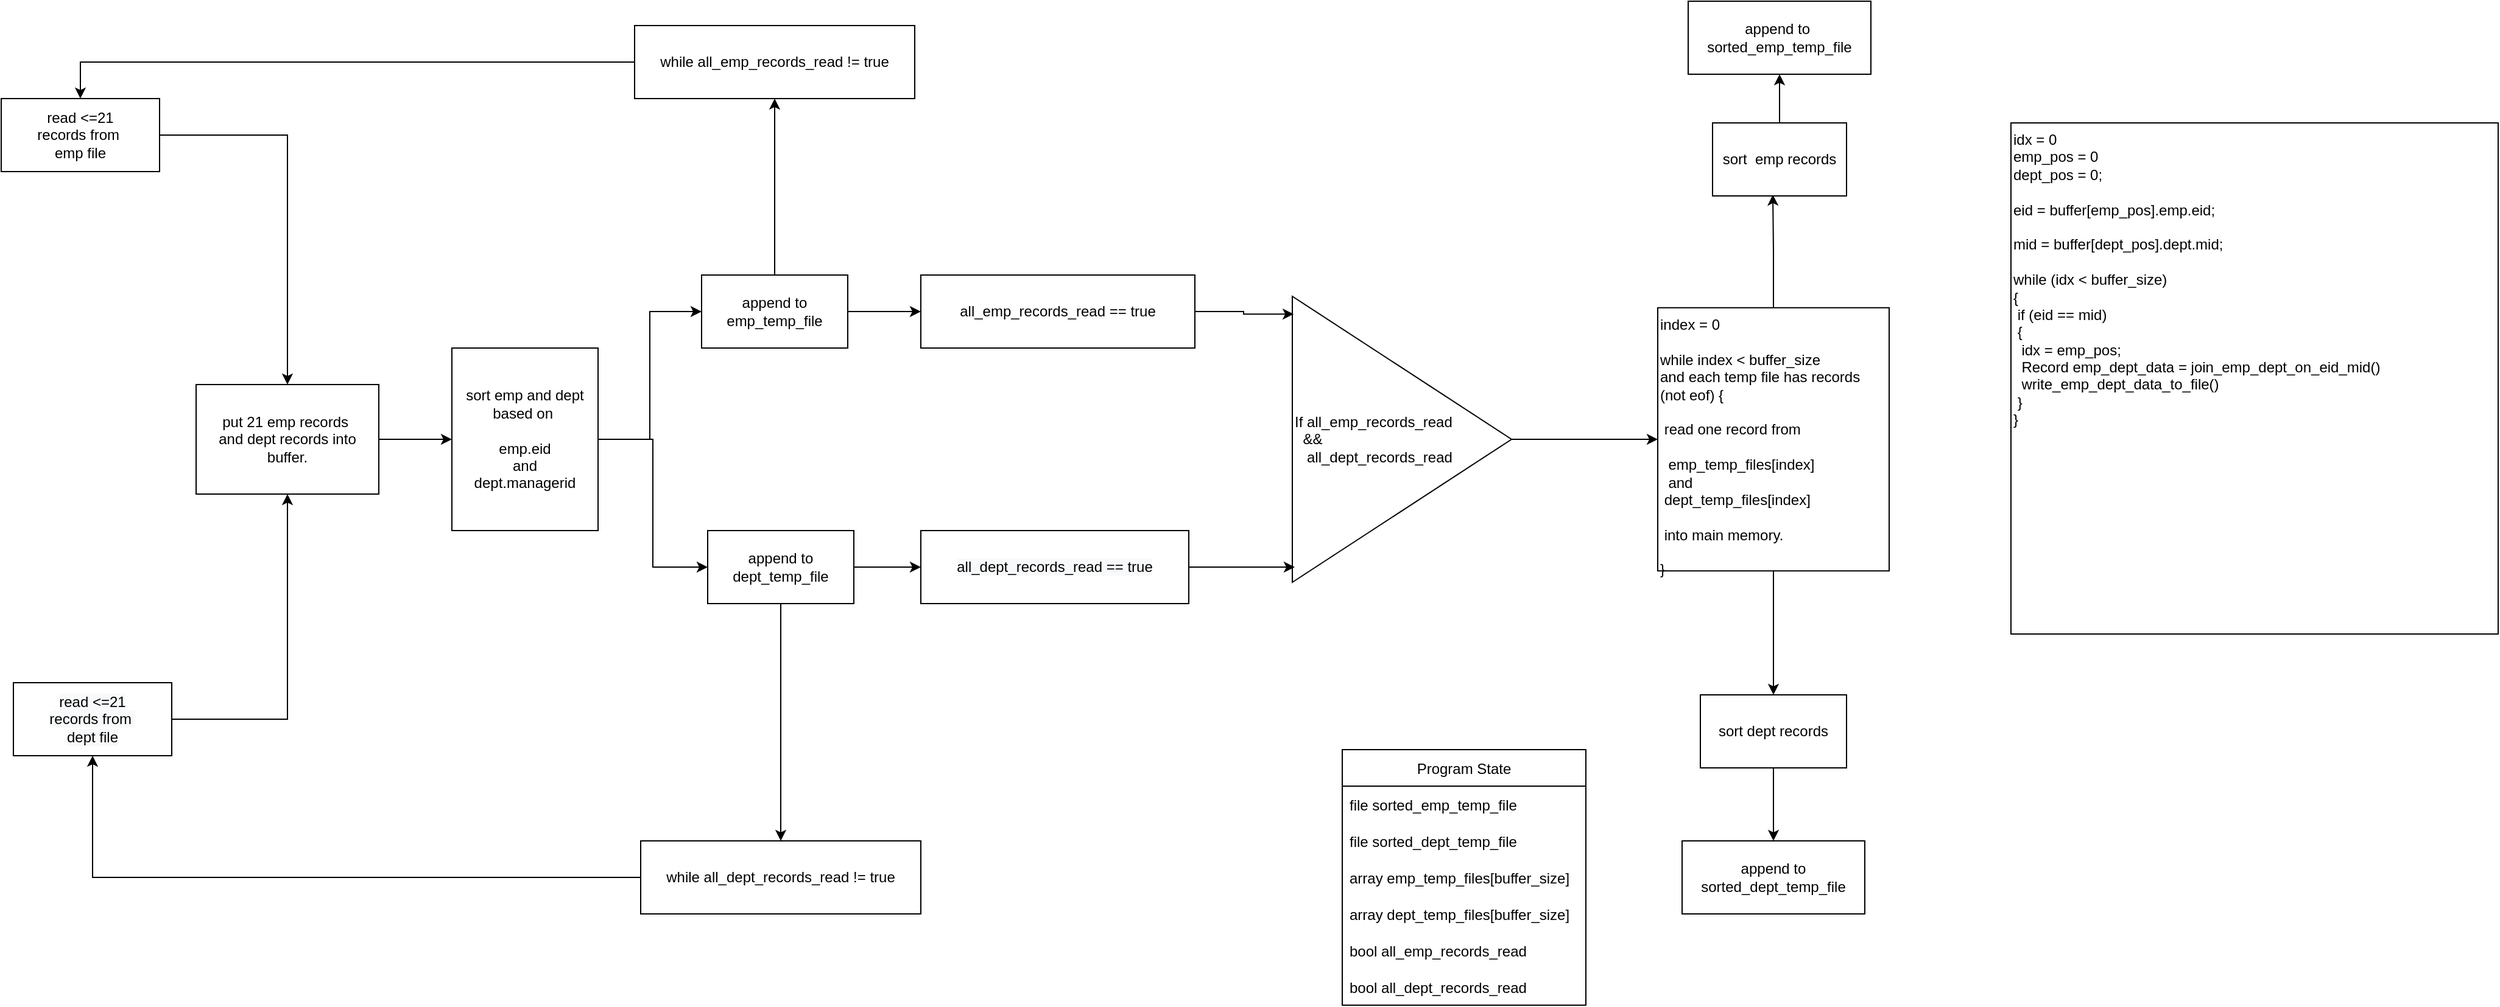 <mxfile version="16.6.4" type="github">
  <diagram id="C5RBs43oDa-KdzZeNtuy" name="Page-1">
    <mxGraphModel dx="1287" dy="1973" grid="1" gridSize="10" guides="1" tooltips="1" connect="1" arrows="1" fold="1" page="1" pageScale="1" pageWidth="827" pageHeight="1169" math="0" shadow="0">
      <root>
        <mxCell id="WIyWlLk6GJQsqaUBKTNV-0" />
        <mxCell id="WIyWlLk6GJQsqaUBKTNV-1" parent="WIyWlLk6GJQsqaUBKTNV-0" />
        <mxCell id="DkNcFXFSTLgSqyQv_ma4-6" style="edgeStyle=orthogonalEdgeStyle;rounded=0;orthogonalLoop=1;jettySize=auto;html=1;" edge="1" parent="WIyWlLk6GJQsqaUBKTNV-1" source="DkNcFXFSTLgSqyQv_ma4-2" target="DkNcFXFSTLgSqyQv_ma4-4">
          <mxGeometry relative="1" as="geometry">
            <mxPoint x="410" y="240" as="targetPoint" />
          </mxGeometry>
        </mxCell>
        <mxCell id="DkNcFXFSTLgSqyQv_ma4-2" value="read &amp;lt;=21&lt;br&gt;records from&amp;nbsp;&lt;br&gt;emp file" style="rounded=0;whiteSpace=wrap;html=1;" vertex="1" parent="WIyWlLk6GJQsqaUBKTNV-1">
          <mxGeometry x="140" y="30" width="130" height="60" as="geometry" />
        </mxCell>
        <mxCell id="DkNcFXFSTLgSqyQv_ma4-5" style="edgeStyle=orthogonalEdgeStyle;rounded=0;orthogonalLoop=1;jettySize=auto;html=1;entryX=0.5;entryY=1;entryDx=0;entryDy=0;" edge="1" parent="WIyWlLk6GJQsqaUBKTNV-1" source="DkNcFXFSTLgSqyQv_ma4-3" target="DkNcFXFSTLgSqyQv_ma4-4">
          <mxGeometry relative="1" as="geometry" />
        </mxCell>
        <mxCell id="DkNcFXFSTLgSqyQv_ma4-3" value="&lt;span style=&quot;color: rgb(0 , 0 , 0) ; font-family: &amp;#34;helvetica&amp;#34; ; font-size: 12px ; font-style: normal ; font-weight: 400 ; letter-spacing: normal ; text-align: center ; text-indent: 0px ; text-transform: none ; word-spacing: 0px ; background-color: rgb(248 , 249 , 250) ; display: inline ; float: none&quot;&gt;read &amp;lt;=21&lt;/span&gt;&lt;br style=&quot;color: rgb(0 , 0 , 0) ; font-family: &amp;#34;helvetica&amp;#34; ; font-size: 12px ; font-style: normal ; font-weight: 400 ; letter-spacing: normal ; text-align: center ; text-indent: 0px ; text-transform: none ; word-spacing: 0px ; background-color: rgb(248 , 249 , 250)&quot;&gt;&lt;span style=&quot;color: rgb(0 , 0 , 0) ; font-family: &amp;#34;helvetica&amp;#34; ; font-size: 12px ; font-style: normal ; font-weight: 400 ; letter-spacing: normal ; text-align: center ; text-indent: 0px ; text-transform: none ; word-spacing: 0px ; background-color: rgb(248 , 249 , 250) ; display: inline ; float: none&quot;&gt;records from&amp;nbsp;&lt;/span&gt;&lt;br style=&quot;color: rgb(0 , 0 , 0) ; font-family: &amp;#34;helvetica&amp;#34; ; font-size: 12px ; font-style: normal ; font-weight: 400 ; letter-spacing: normal ; text-align: center ; text-indent: 0px ; text-transform: none ; word-spacing: 0px ; background-color: rgb(248 , 249 , 250)&quot;&gt;&lt;span style=&quot;color: rgb(0 , 0 , 0) ; font-family: &amp;#34;helvetica&amp;#34; ; font-size: 12px ; font-style: normal ; font-weight: 400 ; letter-spacing: normal ; text-align: center ; text-indent: 0px ; text-transform: none ; word-spacing: 0px ; background-color: rgb(248 , 249 , 250) ; display: inline ; float: none&quot;&gt;dept file&lt;/span&gt;" style="rounded=0;whiteSpace=wrap;html=1;" vertex="1" parent="WIyWlLk6GJQsqaUBKTNV-1">
          <mxGeometry x="150" y="510" width="130" height="60" as="geometry" />
        </mxCell>
        <mxCell id="DkNcFXFSTLgSqyQv_ma4-10" value="" style="edgeStyle=orthogonalEdgeStyle;rounded=0;orthogonalLoop=1;jettySize=auto;html=1;" edge="1" parent="WIyWlLk6GJQsqaUBKTNV-1" source="DkNcFXFSTLgSqyQv_ma4-4" target="DkNcFXFSTLgSqyQv_ma4-9">
          <mxGeometry relative="1" as="geometry" />
        </mxCell>
        <mxCell id="DkNcFXFSTLgSqyQv_ma4-4" value="put 21 emp records&amp;nbsp;&lt;br&gt;and dept records into&lt;br&gt;buffer." style="rounded=0;whiteSpace=wrap;html=1;" vertex="1" parent="WIyWlLk6GJQsqaUBKTNV-1">
          <mxGeometry x="300" y="265" width="150" height="90" as="geometry" />
        </mxCell>
        <mxCell id="DkNcFXFSTLgSqyQv_ma4-15" style="edgeStyle=orthogonalEdgeStyle;rounded=0;orthogonalLoop=1;jettySize=auto;html=1;entryX=0.5;entryY=0;entryDx=0;entryDy=0;" edge="1" parent="WIyWlLk6GJQsqaUBKTNV-1" source="DkNcFXFSTLgSqyQv_ma4-7" target="DkNcFXFSTLgSqyQv_ma4-2">
          <mxGeometry relative="1" as="geometry" />
        </mxCell>
        <mxCell id="DkNcFXFSTLgSqyQv_ma4-7" value="while all_emp_records_read != true" style="rounded=0;whiteSpace=wrap;html=1;" vertex="1" parent="WIyWlLk6GJQsqaUBKTNV-1">
          <mxGeometry x="660" y="-30" width="230" height="60" as="geometry" />
        </mxCell>
        <mxCell id="DkNcFXFSTLgSqyQv_ma4-17" style="edgeStyle=orthogonalEdgeStyle;rounded=0;orthogonalLoop=1;jettySize=auto;html=1;entryX=0.5;entryY=1;entryDx=0;entryDy=0;" edge="1" parent="WIyWlLk6GJQsqaUBKTNV-1" source="DkNcFXFSTLgSqyQv_ma4-8" target="DkNcFXFSTLgSqyQv_ma4-3">
          <mxGeometry relative="1" as="geometry" />
        </mxCell>
        <mxCell id="DkNcFXFSTLgSqyQv_ma4-8" value="while all_dept_records_read != true" style="rounded=0;whiteSpace=wrap;html=1;" vertex="1" parent="WIyWlLk6GJQsqaUBKTNV-1">
          <mxGeometry x="665" y="640" width="230" height="60" as="geometry" />
        </mxCell>
        <mxCell id="DkNcFXFSTLgSqyQv_ma4-40" value="" style="edgeStyle=orthogonalEdgeStyle;rounded=0;orthogonalLoop=1;jettySize=auto;html=1;" edge="1" parent="WIyWlLk6GJQsqaUBKTNV-1" source="DkNcFXFSTLgSqyQv_ma4-9" target="DkNcFXFSTLgSqyQv_ma4-39">
          <mxGeometry relative="1" as="geometry" />
        </mxCell>
        <mxCell id="DkNcFXFSTLgSqyQv_ma4-43" value="" style="edgeStyle=orthogonalEdgeStyle;rounded=0;orthogonalLoop=1;jettySize=auto;html=1;" edge="1" parent="WIyWlLk6GJQsqaUBKTNV-1" source="DkNcFXFSTLgSqyQv_ma4-9" target="DkNcFXFSTLgSqyQv_ma4-42">
          <mxGeometry relative="1" as="geometry" />
        </mxCell>
        <mxCell id="DkNcFXFSTLgSqyQv_ma4-9" value="sort emp and dept&lt;br&gt;based on&amp;nbsp;&lt;br&gt;&lt;br&gt;emp.eid&lt;br&gt;and&lt;br&gt;dept.managerid" style="whiteSpace=wrap;html=1;rounded=0;" vertex="1" parent="WIyWlLk6GJQsqaUBKTNV-1">
          <mxGeometry x="510" y="235" width="120" height="150" as="geometry" />
        </mxCell>
        <mxCell id="DkNcFXFSTLgSqyQv_ma4-22" value="Program State" style="swimlane;fontStyle=0;childLayout=stackLayout;horizontal=1;startSize=30;horizontalStack=0;resizeParent=1;resizeParentMax=0;resizeLast=0;collapsible=1;marginBottom=0;" vertex="1" parent="WIyWlLk6GJQsqaUBKTNV-1">
          <mxGeometry x="1241" y="565" width="200" height="210" as="geometry" />
        </mxCell>
        <mxCell id="DkNcFXFSTLgSqyQv_ma4-23" value="file sorted_emp_temp_file" style="text;strokeColor=none;fillColor=none;align=left;verticalAlign=middle;spacingLeft=4;spacingRight=4;overflow=hidden;points=[[0,0.5],[1,0.5]];portConstraint=eastwest;rotatable=0;" vertex="1" parent="DkNcFXFSTLgSqyQv_ma4-22">
          <mxGeometry y="30" width="200" height="30" as="geometry" />
        </mxCell>
        <mxCell id="DkNcFXFSTLgSqyQv_ma4-45" value="file sorted_dept_temp_file" style="text;strokeColor=none;fillColor=none;align=left;verticalAlign=middle;spacingLeft=4;spacingRight=4;overflow=hidden;points=[[0,0.5],[1,0.5]];portConstraint=eastwest;rotatable=0;" vertex="1" parent="DkNcFXFSTLgSqyQv_ma4-22">
          <mxGeometry y="60" width="200" height="30" as="geometry" />
        </mxCell>
        <mxCell id="DkNcFXFSTLgSqyQv_ma4-46" value="array emp_temp_files[buffer_size]" style="text;strokeColor=none;fillColor=none;align=left;verticalAlign=middle;spacingLeft=4;spacingRight=4;overflow=hidden;points=[[0,0.5],[1,0.5]];portConstraint=eastwest;rotatable=0;" vertex="1" parent="DkNcFXFSTLgSqyQv_ma4-22">
          <mxGeometry y="90" width="200" height="30" as="geometry" />
        </mxCell>
        <mxCell id="DkNcFXFSTLgSqyQv_ma4-47" value="array dept_temp_files[buffer_size]" style="text;strokeColor=none;fillColor=none;align=left;verticalAlign=middle;spacingLeft=4;spacingRight=4;overflow=hidden;points=[[0,0.5],[1,0.5]];portConstraint=eastwest;rotatable=0;" vertex="1" parent="DkNcFXFSTLgSqyQv_ma4-22">
          <mxGeometry y="120" width="200" height="30" as="geometry" />
        </mxCell>
        <mxCell id="DkNcFXFSTLgSqyQv_ma4-24" value="bool all_emp_records_read" style="text;strokeColor=none;fillColor=none;align=left;verticalAlign=middle;spacingLeft=4;spacingRight=4;overflow=hidden;points=[[0,0.5],[1,0.5]];portConstraint=eastwest;rotatable=0;" vertex="1" parent="DkNcFXFSTLgSqyQv_ma4-22">
          <mxGeometry y="150" width="200" height="30" as="geometry" />
        </mxCell>
        <mxCell id="DkNcFXFSTLgSqyQv_ma4-27" value="bool all_dept_records_read" style="text;strokeColor=none;fillColor=none;align=left;verticalAlign=middle;spacingLeft=4;spacingRight=4;overflow=hidden;points=[[0,0.5],[1,0.5]];portConstraint=eastwest;rotatable=0;" vertex="1" parent="DkNcFXFSTLgSqyQv_ma4-22">
          <mxGeometry y="180" width="200" height="30" as="geometry" />
        </mxCell>
        <mxCell id="DkNcFXFSTLgSqyQv_ma4-56" value="" style="edgeStyle=orthogonalEdgeStyle;rounded=0;orthogonalLoop=1;jettySize=auto;html=1;" edge="1" parent="WIyWlLk6GJQsqaUBKTNV-1" source="DkNcFXFSTLgSqyQv_ma4-33" target="DkNcFXFSTLgSqyQv_ma4-55">
          <mxGeometry relative="1" as="geometry" />
        </mxCell>
        <mxCell id="DkNcFXFSTLgSqyQv_ma4-33" value="If all_emp_records_read &lt;br&gt;&lt;span style=&quot;white-space: pre&quot;&gt;	&lt;/span&gt;&lt;span style=&quot;white-space: pre&quot;&gt;	&lt;/span&gt;&amp;amp;&amp;amp;&amp;nbsp;&lt;br&gt;&amp;nbsp; &amp;nbsp;all_dept_records_read" style="triangle;whiteSpace=wrap;html=1;align=left;" vertex="1" parent="WIyWlLk6GJQsqaUBKTNV-1">
          <mxGeometry x="1200" y="192.5" width="180" height="235" as="geometry" />
        </mxCell>
        <mxCell id="DkNcFXFSTLgSqyQv_ma4-41" style="edgeStyle=orthogonalEdgeStyle;rounded=0;orthogonalLoop=1;jettySize=auto;html=1;" edge="1" parent="WIyWlLk6GJQsqaUBKTNV-1" source="DkNcFXFSTLgSqyQv_ma4-39" target="DkNcFXFSTLgSqyQv_ma4-7">
          <mxGeometry relative="1" as="geometry" />
        </mxCell>
        <mxCell id="DkNcFXFSTLgSqyQv_ma4-49" value="" style="edgeStyle=orthogonalEdgeStyle;rounded=0;orthogonalLoop=1;jettySize=auto;html=1;" edge="1" parent="WIyWlLk6GJQsqaUBKTNV-1" source="DkNcFXFSTLgSqyQv_ma4-39" target="DkNcFXFSTLgSqyQv_ma4-48">
          <mxGeometry relative="1" as="geometry" />
        </mxCell>
        <mxCell id="DkNcFXFSTLgSqyQv_ma4-39" value="append to emp_temp_file" style="whiteSpace=wrap;html=1;rounded=0;" vertex="1" parent="WIyWlLk6GJQsqaUBKTNV-1">
          <mxGeometry x="715" y="175" width="120" height="60" as="geometry" />
        </mxCell>
        <mxCell id="DkNcFXFSTLgSqyQv_ma4-44" style="edgeStyle=orthogonalEdgeStyle;rounded=0;orthogonalLoop=1;jettySize=auto;html=1;entryX=0.5;entryY=0;entryDx=0;entryDy=0;" edge="1" parent="WIyWlLk6GJQsqaUBKTNV-1" source="DkNcFXFSTLgSqyQv_ma4-42" target="DkNcFXFSTLgSqyQv_ma4-8">
          <mxGeometry relative="1" as="geometry" />
        </mxCell>
        <mxCell id="DkNcFXFSTLgSqyQv_ma4-52" style="edgeStyle=orthogonalEdgeStyle;rounded=0;orthogonalLoop=1;jettySize=auto;html=1;" edge="1" parent="WIyWlLk6GJQsqaUBKTNV-1" source="DkNcFXFSTLgSqyQv_ma4-42" target="DkNcFXFSTLgSqyQv_ma4-50">
          <mxGeometry relative="1" as="geometry" />
        </mxCell>
        <mxCell id="DkNcFXFSTLgSqyQv_ma4-42" value="append to dept_temp_file" style="whiteSpace=wrap;html=1;rounded=0;" vertex="1" parent="WIyWlLk6GJQsqaUBKTNV-1">
          <mxGeometry x="720" y="385" width="120" height="60" as="geometry" />
        </mxCell>
        <mxCell id="DkNcFXFSTLgSqyQv_ma4-53" style="edgeStyle=orthogonalEdgeStyle;rounded=0;orthogonalLoop=1;jettySize=auto;html=1;entryX=0.006;entryY=0.062;entryDx=0;entryDy=0;entryPerimeter=0;" edge="1" parent="WIyWlLk6GJQsqaUBKTNV-1" source="DkNcFXFSTLgSqyQv_ma4-48" target="DkNcFXFSTLgSqyQv_ma4-33">
          <mxGeometry relative="1" as="geometry" />
        </mxCell>
        <mxCell id="DkNcFXFSTLgSqyQv_ma4-48" value="all_emp_records_read == true" style="rounded=0;whiteSpace=wrap;html=1;" vertex="1" parent="WIyWlLk6GJQsqaUBKTNV-1">
          <mxGeometry x="895" y="175" width="225" height="60" as="geometry" />
        </mxCell>
        <mxCell id="DkNcFXFSTLgSqyQv_ma4-54" style="edgeStyle=orthogonalEdgeStyle;rounded=0;orthogonalLoop=1;jettySize=auto;html=1;entryX=0.011;entryY=0.947;entryDx=0;entryDy=0;entryPerimeter=0;" edge="1" parent="WIyWlLk6GJQsqaUBKTNV-1" source="DkNcFXFSTLgSqyQv_ma4-50" target="DkNcFXFSTLgSqyQv_ma4-33">
          <mxGeometry relative="1" as="geometry" />
        </mxCell>
        <mxCell id="DkNcFXFSTLgSqyQv_ma4-50" value="&lt;span style=&quot;color: rgb(0 , 0 , 0) ; font-family: &amp;#34;helvetica&amp;#34; ; font-size: 12px ; font-style: normal ; font-weight: 400 ; letter-spacing: normal ; text-align: center ; text-indent: 0px ; text-transform: none ; word-spacing: 0px ; background-color: rgb(248 , 249 , 250) ; display: inline ; float: none&quot;&gt;all_dept_records_read == true&lt;/span&gt;" style="whiteSpace=wrap;html=1;rounded=0;" vertex="1" parent="WIyWlLk6GJQsqaUBKTNV-1">
          <mxGeometry x="895" y="385" width="220" height="60" as="geometry" />
        </mxCell>
        <mxCell id="DkNcFXFSTLgSqyQv_ma4-67" style="edgeStyle=orthogonalEdgeStyle;rounded=0;orthogonalLoop=1;jettySize=auto;html=1;entryX=0.5;entryY=0;entryDx=0;entryDy=0;" edge="1" parent="WIyWlLk6GJQsqaUBKTNV-1" source="DkNcFXFSTLgSqyQv_ma4-55" target="DkNcFXFSTLgSqyQv_ma4-59">
          <mxGeometry relative="1" as="geometry" />
        </mxCell>
        <mxCell id="DkNcFXFSTLgSqyQv_ma4-68" style="edgeStyle=orthogonalEdgeStyle;rounded=0;orthogonalLoop=1;jettySize=auto;html=1;entryX=0.45;entryY=0.983;entryDx=0;entryDy=0;entryPerimeter=0;" edge="1" parent="WIyWlLk6GJQsqaUBKTNV-1" source="DkNcFXFSTLgSqyQv_ma4-55" target="DkNcFXFSTLgSqyQv_ma4-57">
          <mxGeometry relative="1" as="geometry" />
        </mxCell>
        <mxCell id="DkNcFXFSTLgSqyQv_ma4-55" value="index = 0&lt;br&gt;&lt;br&gt;while index &amp;lt; buffer_size&lt;br&gt;and each temp file has records&lt;br&gt;(not eof) {&lt;br&gt;&lt;br&gt;&lt;span style=&quot;white-space: pre&quot;&gt;	&lt;/span&gt;read one record from&lt;br&gt;&lt;br&gt;&amp;nbsp;&lt;span style=&quot;white-space: pre&quot;&gt;	&lt;/span&gt;emp_temp_files[index]&lt;br&gt;&lt;span style=&quot;white-space: pre&quot;&gt;	&lt;/span&gt;&lt;span style=&quot;white-space: pre&quot;&gt;	&lt;/span&gt;and &lt;br&gt;&lt;span style=&quot;white-space: pre&quot;&gt;	&lt;/span&gt;dept_temp_files[index] &lt;br&gt;&lt;br&gt;&lt;span style=&quot;white-space: pre&quot;&gt;	&lt;/span&gt;into main memory.&lt;br&gt;&lt;br&gt;}" style="whiteSpace=wrap;html=1;align=left;horizontal=1;verticalAlign=top;" vertex="1" parent="WIyWlLk6GJQsqaUBKTNV-1">
          <mxGeometry x="1500" y="201.88" width="190" height="216.25" as="geometry" />
        </mxCell>
        <mxCell id="DkNcFXFSTLgSqyQv_ma4-66" value="" style="edgeStyle=orthogonalEdgeStyle;rounded=0;orthogonalLoop=1;jettySize=auto;html=1;" edge="1" parent="WIyWlLk6GJQsqaUBKTNV-1" source="DkNcFXFSTLgSqyQv_ma4-57" target="DkNcFXFSTLgSqyQv_ma4-65">
          <mxGeometry relative="1" as="geometry" />
        </mxCell>
        <mxCell id="DkNcFXFSTLgSqyQv_ma4-57" value="sort&amp;nbsp; emp records" style="whiteSpace=wrap;html=1;" vertex="1" parent="WIyWlLk6GJQsqaUBKTNV-1">
          <mxGeometry x="1545" y="50" width="110" height="60" as="geometry" />
        </mxCell>
        <mxCell id="DkNcFXFSTLgSqyQv_ma4-64" value="" style="edgeStyle=orthogonalEdgeStyle;rounded=0;orthogonalLoop=1;jettySize=auto;html=1;" edge="1" parent="WIyWlLk6GJQsqaUBKTNV-1" source="DkNcFXFSTLgSqyQv_ma4-59" target="DkNcFXFSTLgSqyQv_ma4-63">
          <mxGeometry relative="1" as="geometry" />
        </mxCell>
        <mxCell id="DkNcFXFSTLgSqyQv_ma4-59" value="sort dept records" style="whiteSpace=wrap;html=1;" vertex="1" parent="WIyWlLk6GJQsqaUBKTNV-1">
          <mxGeometry x="1535" y="520" width="120" height="60" as="geometry" />
        </mxCell>
        <mxCell id="DkNcFXFSTLgSqyQv_ma4-63" value="append to sorted_dept_temp_file" style="whiteSpace=wrap;html=1;" vertex="1" parent="WIyWlLk6GJQsqaUBKTNV-1">
          <mxGeometry x="1520" y="640" width="150" height="60" as="geometry" />
        </mxCell>
        <mxCell id="DkNcFXFSTLgSqyQv_ma4-65" value="append to&amp;nbsp;&lt;br&gt;sorted_emp_temp_file" style="whiteSpace=wrap;html=1;" vertex="1" parent="WIyWlLk6GJQsqaUBKTNV-1">
          <mxGeometry x="1525" y="-50" width="150" height="60" as="geometry" />
        </mxCell>
        <mxCell id="DkNcFXFSTLgSqyQv_ma4-75" value="idx = 0&lt;br&gt;emp_pos = 0&lt;br&gt;dept_pos = 0;&lt;br&gt;&lt;br&gt;eid = buffer[emp_pos].emp.eid;&lt;br&gt;&lt;br&gt;mid = buffer[dept_pos].dept.mid;&lt;br&gt;&lt;br&gt;while (idx &amp;lt; buffer_size)&amp;nbsp;&lt;br&gt;{&lt;br&gt;&lt;span style=&quot;white-space: pre&quot;&gt;	&lt;/span&gt;if (eid == mid)&lt;br&gt;&lt;span style=&quot;white-space: pre&quot;&gt;	&lt;/span&gt;{&lt;br&gt;&lt;span style=&quot;white-space: pre&quot;&gt;	&lt;/span&gt;&lt;span style=&quot;white-space: pre&quot;&gt;	&lt;/span&gt;idx = emp_pos;&lt;br&gt;&lt;span style=&quot;white-space: pre&quot;&gt;	&lt;/span&gt;&lt;span style=&quot;white-space: pre&quot;&gt;	&lt;/span&gt;Record emp_dept_data = join_emp_dept_on_eid_mid()&lt;br&gt;&lt;span style=&quot;white-space: pre&quot;&gt;	&lt;/span&gt;&lt;span style=&quot;white-space: pre&quot;&gt;	&lt;/span&gt;write_emp_dept_data_to_file()&lt;br&gt;&lt;span style=&quot;white-space: pre&quot;&gt;	&lt;/span&gt;}&lt;br&gt;}" style="rounded=0;whiteSpace=wrap;html=1;fontFamily=Helvetica;fontSize=12;fontColor=default;strokeColor=default;fillColor=default;textDirection=ltr;verticalAlign=top;align=left;" vertex="1" parent="WIyWlLk6GJQsqaUBKTNV-1">
          <mxGeometry x="1790" y="50" width="400" height="420" as="geometry" />
        </mxCell>
      </root>
    </mxGraphModel>
  </diagram>
</mxfile>
